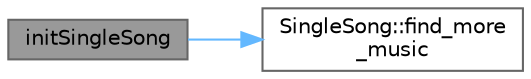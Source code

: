digraph "initSingleSong"
{
 // LATEX_PDF_SIZE
  bgcolor="transparent";
  edge [fontname=Helvetica,fontsize=10,labelfontname=Helvetica,labelfontsize=10];
  node [fontname=Helvetica,fontsize=10,shape=box,height=0.2,width=0.4];
  rankdir="LR";
  Node1 [id="Node000001",label="initSingleSong",height=0.2,width=0.4,color="gray40", fillcolor="grey60", style="filled", fontcolor="black",tooltip="初始化单曲界面"];
  Node1 -> Node2 [id="edge1_Node000001_Node000002",color="steelblue1",style="solid",tooltip=" "];
  Node2 [id="Node000002",label="SingleSong::find_more\l_music",height=0.2,width=0.4,color="grey40", fillcolor="white", style="filled",URL="$class_single_song.html#aa23356daca3ed71116d6ae55df2991f4",tooltip="搜索更多音乐的信号"];
}
